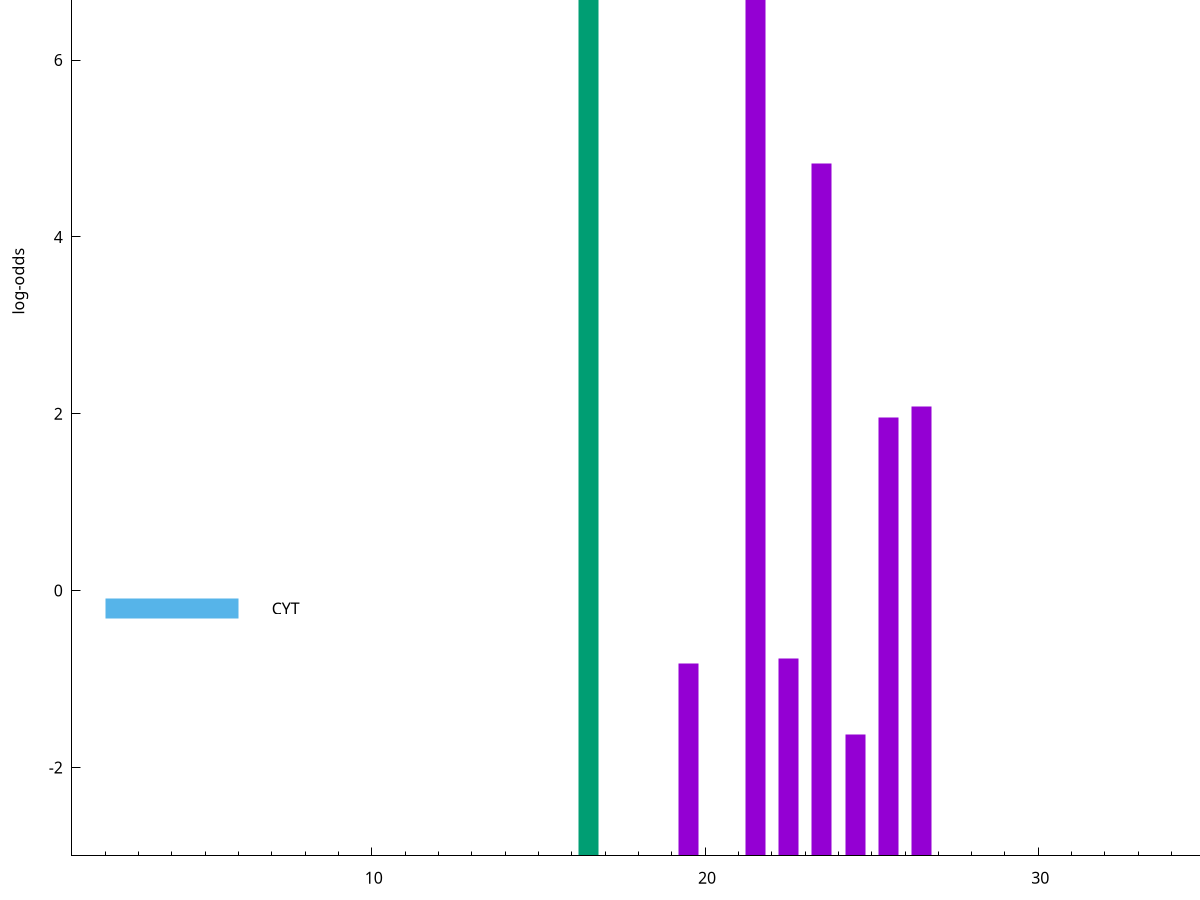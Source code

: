 set title "LipoP predictions for SRR3996261.gff"
set size 2., 1.4
set xrange [1:70] 
set mxtics 10
set yrange [-3:10]
set y2range [0:13]
set ylabel "log-odds"
set term postscript eps color solid "Helvetica" 30
set output "SRR3996261.gff16.eps"
set arrow from 2,9.48676 to 6,9.48676 nohead lt 1 lw 20
set label "SpI" at 7,9.48676
set arrow from 2,9.47829 to 6,9.47829 nohead lt 2 lw 20
set label "SpII" at 7,9.47829
set arrow from 2,-0.200913 to 6,-0.200913 nohead lt 3 lw 20
set label "CYT" at 7,-0.200913
set arrow from 2,9.48676 to 6,9.48676 nohead lt 1 lw 20
set label "SpI" at 7,9.48676
# NOTE: The scores below are the log-odds scores with the threshold
# NOTE: subtracted (a hack to make gnuplot make the histogram all
# NOTE: look nice).
plot "-" axes x1y2 title "" with impulses lt 2 lw 20, "-" axes x1y2 title "" with impulses lt 1 lw 20
16.500000 12.478290
e
21.500000 12.408150
23.500000 7.826910
26.500000 5.079790
25.500000 4.958020
22.500000 2.231834
19.500000 2.177580
24.500000 1.369900
e
exit
